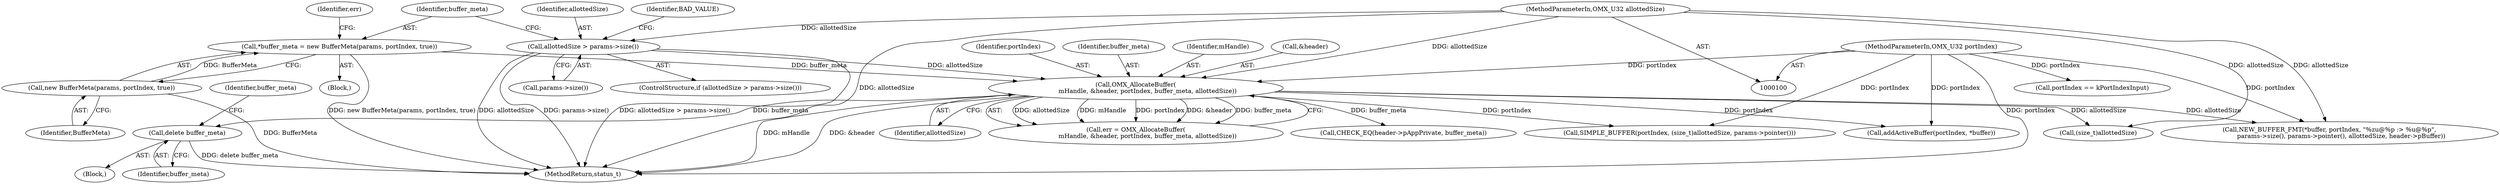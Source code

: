 digraph "1_Android_0f177948ae2640bfe4d70f8e4248e106406b3b0a_5@API" {
"1000157" [label="(Call,delete buffer_meta)"];
"1000136" [label="(Call,OMX_AllocateBuffer(\n            mHandle, &header, portIndex, buffer_meta, allottedSize))"];
"1000101" [label="(MethodParameterIn,OMX_U32 portIndex)"];
"1000128" [label="(Call,*buffer_meta = new BufferMeta(params, portIndex, true))"];
"1000130" [label="(Call,new BufferMeta(params, portIndex, true))"];
"1000121" [label="(Call,allottedSize > params->size())"];
"1000104" [label="(MethodParameterIn,OMX_U32 allottedSize)"];
"1000189" [label="(Call,portIndex == kPortIndexInput)"];
"1000130" [label="(Call,new BufferMeta(params, portIndex, true))"];
"1000142" [label="(Identifier,allottedSize)"];
"1000138" [label="(Call,&header)"];
"1000101" [label="(MethodParameterIn,OMX_U32 portIndex)"];
"1000179" [label="(Call,addActiveBuffer(portIndex, *buffer))"];
"1000151" [label="(Call,SIMPLE_BUFFER(portIndex, (size_t)allottedSize, params->pointer()))"];
"1000157" [label="(Call,delete buffer_meta)"];
"1000197" [label="(Call,NEW_BUFFER_FMT(*buffer, portIndex, \"%zu@%p :> %u@%p\",\n            params->size(), params->pointer(), allottedSize, header->pBuffer))"];
"1000136" [label="(Call,OMX_AllocateBuffer(\n            mHandle, &header, portIndex, buffer_meta, allottedSize))"];
"1000120" [label="(ControlStructure,if (allottedSize > params->size()))"];
"1000140" [label="(Identifier,portIndex)"];
"1000141" [label="(Identifier,buffer_meta)"];
"1000135" [label="(Identifier,err)"];
"1000129" [label="(Identifier,buffer_meta)"];
"1000123" [label="(Call,params->size())"];
"1000147" [label="(Block,)"];
"1000137" [label="(Identifier,mHandle)"];
"1000131" [label="(Identifier,BufferMeta)"];
"1000128" [label="(Call,*buffer_meta = new BufferMeta(params, portIndex, true))"];
"1000158" [label="(Identifier,buffer_meta)"];
"1000210" [label="(MethodReturn,status_t)"];
"1000134" [label="(Call,err = OMX_AllocateBuffer(\n            mHandle, &header, portIndex, buffer_meta, allottedSize))"];
"1000169" [label="(Call,CHECK_EQ(header->pAppPrivate, buffer_meta))"];
"1000122" [label="(Identifier,allottedSize)"];
"1000160" [label="(Identifier,buffer_meta)"];
"1000126" [label="(Identifier,BAD_VALUE)"];
"1000104" [label="(MethodParameterIn,OMX_U32 allottedSize)"];
"1000153" [label="(Call,(size_t)allottedSize)"];
"1000105" [label="(Block,)"];
"1000121" [label="(Call,allottedSize > params->size())"];
"1000157" -> "1000147"  [label="AST: "];
"1000157" -> "1000158"  [label="CFG: "];
"1000158" -> "1000157"  [label="AST: "];
"1000160" -> "1000157"  [label="CFG: "];
"1000157" -> "1000210"  [label="DDG: delete buffer_meta"];
"1000136" -> "1000157"  [label="DDG: buffer_meta"];
"1000136" -> "1000134"  [label="AST: "];
"1000136" -> "1000142"  [label="CFG: "];
"1000137" -> "1000136"  [label="AST: "];
"1000138" -> "1000136"  [label="AST: "];
"1000140" -> "1000136"  [label="AST: "];
"1000141" -> "1000136"  [label="AST: "];
"1000142" -> "1000136"  [label="AST: "];
"1000134" -> "1000136"  [label="CFG: "];
"1000136" -> "1000210"  [label="DDG: &header"];
"1000136" -> "1000210"  [label="DDG: mHandle"];
"1000136" -> "1000134"  [label="DDG: allottedSize"];
"1000136" -> "1000134"  [label="DDG: mHandle"];
"1000136" -> "1000134"  [label="DDG: portIndex"];
"1000136" -> "1000134"  [label="DDG: &header"];
"1000136" -> "1000134"  [label="DDG: buffer_meta"];
"1000101" -> "1000136"  [label="DDG: portIndex"];
"1000128" -> "1000136"  [label="DDG: buffer_meta"];
"1000121" -> "1000136"  [label="DDG: allottedSize"];
"1000104" -> "1000136"  [label="DDG: allottedSize"];
"1000136" -> "1000151"  [label="DDG: portIndex"];
"1000136" -> "1000153"  [label="DDG: allottedSize"];
"1000136" -> "1000169"  [label="DDG: buffer_meta"];
"1000136" -> "1000179"  [label="DDG: portIndex"];
"1000136" -> "1000197"  [label="DDG: allottedSize"];
"1000101" -> "1000100"  [label="AST: "];
"1000101" -> "1000210"  [label="DDG: portIndex"];
"1000101" -> "1000151"  [label="DDG: portIndex"];
"1000101" -> "1000179"  [label="DDG: portIndex"];
"1000101" -> "1000189"  [label="DDG: portIndex"];
"1000101" -> "1000197"  [label="DDG: portIndex"];
"1000128" -> "1000105"  [label="AST: "];
"1000128" -> "1000130"  [label="CFG: "];
"1000129" -> "1000128"  [label="AST: "];
"1000130" -> "1000128"  [label="AST: "];
"1000135" -> "1000128"  [label="CFG: "];
"1000128" -> "1000210"  [label="DDG: new BufferMeta(params, portIndex, true)"];
"1000130" -> "1000128"  [label="DDG: BufferMeta"];
"1000130" -> "1000131"  [label="CFG: "];
"1000131" -> "1000130"  [label="AST: "];
"1000130" -> "1000210"  [label="DDG: BufferMeta"];
"1000121" -> "1000120"  [label="AST: "];
"1000121" -> "1000123"  [label="CFG: "];
"1000122" -> "1000121"  [label="AST: "];
"1000123" -> "1000121"  [label="AST: "];
"1000126" -> "1000121"  [label="CFG: "];
"1000129" -> "1000121"  [label="CFG: "];
"1000121" -> "1000210"  [label="DDG: params->size()"];
"1000121" -> "1000210"  [label="DDG: allottedSize > params->size()"];
"1000121" -> "1000210"  [label="DDG: allottedSize"];
"1000104" -> "1000121"  [label="DDG: allottedSize"];
"1000104" -> "1000100"  [label="AST: "];
"1000104" -> "1000210"  [label="DDG: allottedSize"];
"1000104" -> "1000153"  [label="DDG: allottedSize"];
"1000104" -> "1000197"  [label="DDG: allottedSize"];
}

